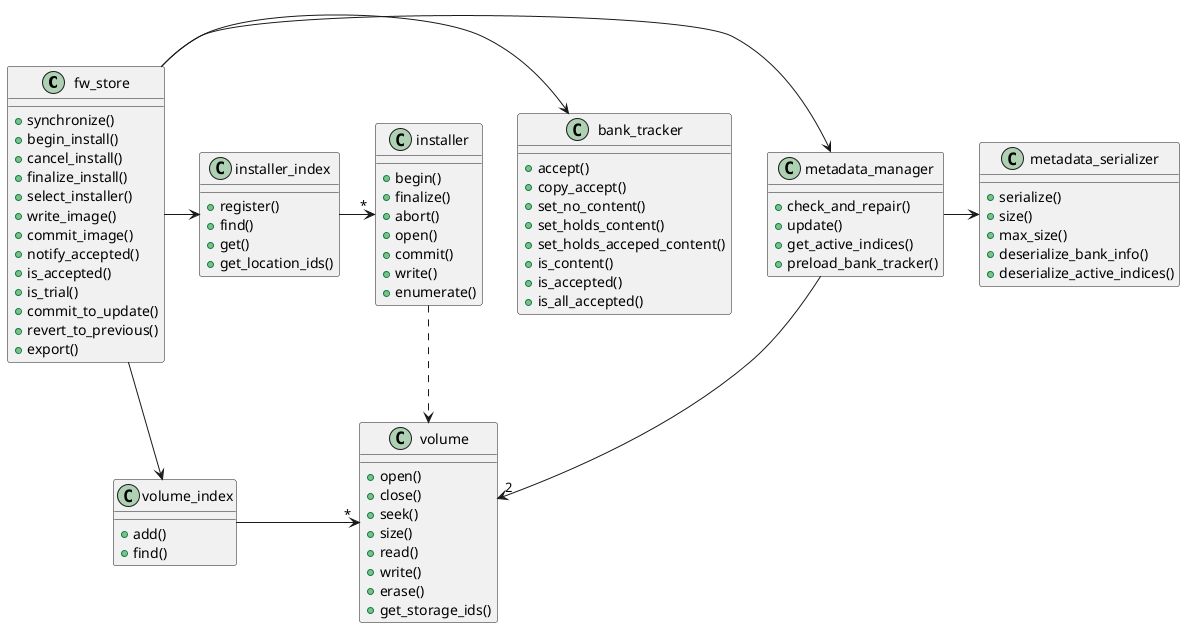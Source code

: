 '-------------------------------------------------------------------------------
' Copyright (c) 2023, Arm Limited and Contributors. All rights reserved.
'
' SPDX-License-Identifier: BSD-3-Clause
'
'-------------------------------------------------------------------------------

@startuml

 class fw_store
class bank_tracker
class metadata_manager
class metadata_serializer
class installer_index
class volume_index
class installer
class volume

class bank_tracker {
	+accept()
	+copy_accept()
	+set_no_content()
	+set_holds_content()
	+set_holds_acceped_content()
	+is_content()
	+is_accepted()
	+is_all_accepted()
}

class fw_store {
	+synchronize()
	+begin_install()
	+cancel_install()
	+finalize_install()
	+select_installer()
	+write_image()
	+commit_image()
	+notify_accepted()
	+is_accepted()
	+is_trial()
	+commit_to_update()
	+revert_to_previous()
	+export()
}

class metadata_manager {
	+check_and_repair()
	+update()
	+get_active_indices()
	+preload_bank_tracker()
}

class metadata_serializer {
	+serialize()
	+size()
	+max_size()
	+deserialize_bank_info()
	+deserialize_active_indices()
}

class installer_index {
	+register()
	+find()
	+get()
	+get_location_ids()
}

class installer {
	+begin()
	+finalize()
	+abort()
	+open()
	+commit()
	+write()
	+enumerate()
}

class volume_index {
	+add()
	+find()
}

class volume {
	+open()
	+close()
	+seek()
	+size()
	+read()
	+write()
	+erase()
	+get_storage_ids()
}

fw_store -> metadata_manager
fw_store -> bank_tracker
fw_store -> installer_index
fw_store -> volume_index
metadata_manager -> metadata_serializer
installer_index -> "*" installer
volume_index -> "*" volume
metadata_manager -> "2" volume
installer ..> volume

@enduml
